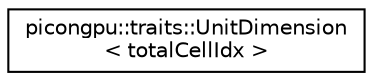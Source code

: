 digraph "Graphical Class Hierarchy"
{
 // LATEX_PDF_SIZE
  edge [fontname="Helvetica",fontsize="10",labelfontname="Helvetica",labelfontsize="10"];
  node [fontname="Helvetica",fontsize="10",shape=record];
  rankdir="LR";
  Node0 [label="picongpu::traits::UnitDimension\l\< totalCellIdx \>",height=0.2,width=0.4,color="black", fillcolor="white", style="filled",URL="$structpicongpu_1_1traits_1_1_unit_dimension_3_01total_cell_idx_01_4.html",tooltip=" "];
}
